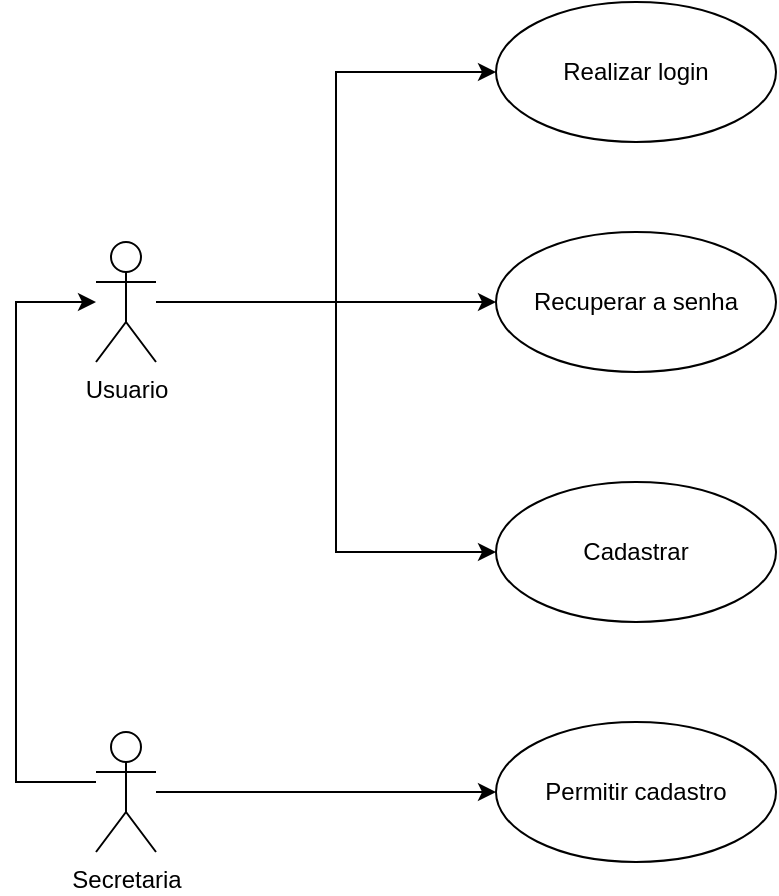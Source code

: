 <mxfile version="24.7.7">
  <diagram name="Página-1" id="iKIY9vWfs-jN_fwZZrem">
    <mxGraphModel dx="1434" dy="734" grid="1" gridSize="10" guides="1" tooltips="1" connect="1" arrows="1" fold="1" page="1" pageScale="1" pageWidth="827" pageHeight="1169" math="0" shadow="0">
      <root>
        <mxCell id="0" />
        <mxCell id="1" parent="0" />
        <mxCell id="BPzGfDsp7cE46PtEeTVO-17" style="edgeStyle=orthogonalEdgeStyle;rounded=0;orthogonalLoop=1;jettySize=auto;html=1;entryX=0;entryY=0.5;entryDx=0;entryDy=0;" edge="1" parent="1" source="BPzGfDsp7cE46PtEeTVO-1" target="BPzGfDsp7cE46PtEeTVO-16">
          <mxGeometry relative="1" as="geometry">
            <Array as="points">
              <mxPoint x="180" y="310" />
              <mxPoint x="180" y="195" />
            </Array>
          </mxGeometry>
        </mxCell>
        <mxCell id="BPzGfDsp7cE46PtEeTVO-19" style="edgeStyle=orthogonalEdgeStyle;rounded=0;orthogonalLoop=1;jettySize=auto;html=1;" edge="1" parent="1" source="BPzGfDsp7cE46PtEeTVO-1" target="BPzGfDsp7cE46PtEeTVO-18">
          <mxGeometry relative="1" as="geometry" />
        </mxCell>
        <mxCell id="BPzGfDsp7cE46PtEeTVO-21" style="edgeStyle=orthogonalEdgeStyle;rounded=0;orthogonalLoop=1;jettySize=auto;html=1;entryX=0;entryY=0.5;entryDx=0;entryDy=0;" edge="1" parent="1" source="BPzGfDsp7cE46PtEeTVO-1" target="BPzGfDsp7cE46PtEeTVO-20">
          <mxGeometry relative="1" as="geometry">
            <Array as="points">
              <mxPoint x="180" y="310" />
              <mxPoint x="180" y="435" />
            </Array>
          </mxGeometry>
        </mxCell>
        <mxCell id="BPzGfDsp7cE46PtEeTVO-1" value="&lt;div&gt;Usuario&lt;/div&gt;" style="shape=umlActor;verticalLabelPosition=bottom;verticalAlign=top;html=1;outlineConnect=0;" vertex="1" parent="1">
          <mxGeometry x="60" y="280" width="30" height="60" as="geometry" />
        </mxCell>
        <mxCell id="BPzGfDsp7cE46PtEeTVO-16" value="Realizar login" style="ellipse;whiteSpace=wrap;html=1;" vertex="1" parent="1">
          <mxGeometry x="260" y="160" width="140" height="70" as="geometry" />
        </mxCell>
        <mxCell id="BPzGfDsp7cE46PtEeTVO-18" value="Recuperar a senha" style="ellipse;whiteSpace=wrap;html=1;" vertex="1" parent="1">
          <mxGeometry x="260" y="275" width="140" height="70" as="geometry" />
        </mxCell>
        <mxCell id="BPzGfDsp7cE46PtEeTVO-20" value="Cadastrar" style="ellipse;whiteSpace=wrap;html=1;" vertex="1" parent="1">
          <mxGeometry x="260" y="400" width="140" height="70" as="geometry" />
        </mxCell>
        <mxCell id="BPzGfDsp7cE46PtEeTVO-26" style="edgeStyle=orthogonalEdgeStyle;rounded=0;orthogonalLoop=1;jettySize=auto;html=1;" edge="1" parent="1" source="BPzGfDsp7cE46PtEeTVO-22" target="BPzGfDsp7cE46PtEeTVO-1">
          <mxGeometry relative="1" as="geometry">
            <Array as="points">
              <mxPoint x="20" y="550" />
              <mxPoint x="20" y="310" />
            </Array>
          </mxGeometry>
        </mxCell>
        <mxCell id="BPzGfDsp7cE46PtEeTVO-28" style="edgeStyle=orthogonalEdgeStyle;rounded=0;orthogonalLoop=1;jettySize=auto;html=1;" edge="1" parent="1" source="BPzGfDsp7cE46PtEeTVO-22" target="BPzGfDsp7cE46PtEeTVO-27">
          <mxGeometry relative="1" as="geometry" />
        </mxCell>
        <mxCell id="BPzGfDsp7cE46PtEeTVO-22" value="Secretaria" style="shape=umlActor;verticalLabelPosition=bottom;verticalAlign=top;html=1;" vertex="1" parent="1">
          <mxGeometry x="60" y="525" width="30" height="60" as="geometry" />
        </mxCell>
        <mxCell id="BPzGfDsp7cE46PtEeTVO-27" value="Permitir cadastro" style="ellipse;whiteSpace=wrap;html=1;" vertex="1" parent="1">
          <mxGeometry x="260" y="520" width="140" height="70" as="geometry" />
        </mxCell>
      </root>
    </mxGraphModel>
  </diagram>
</mxfile>
